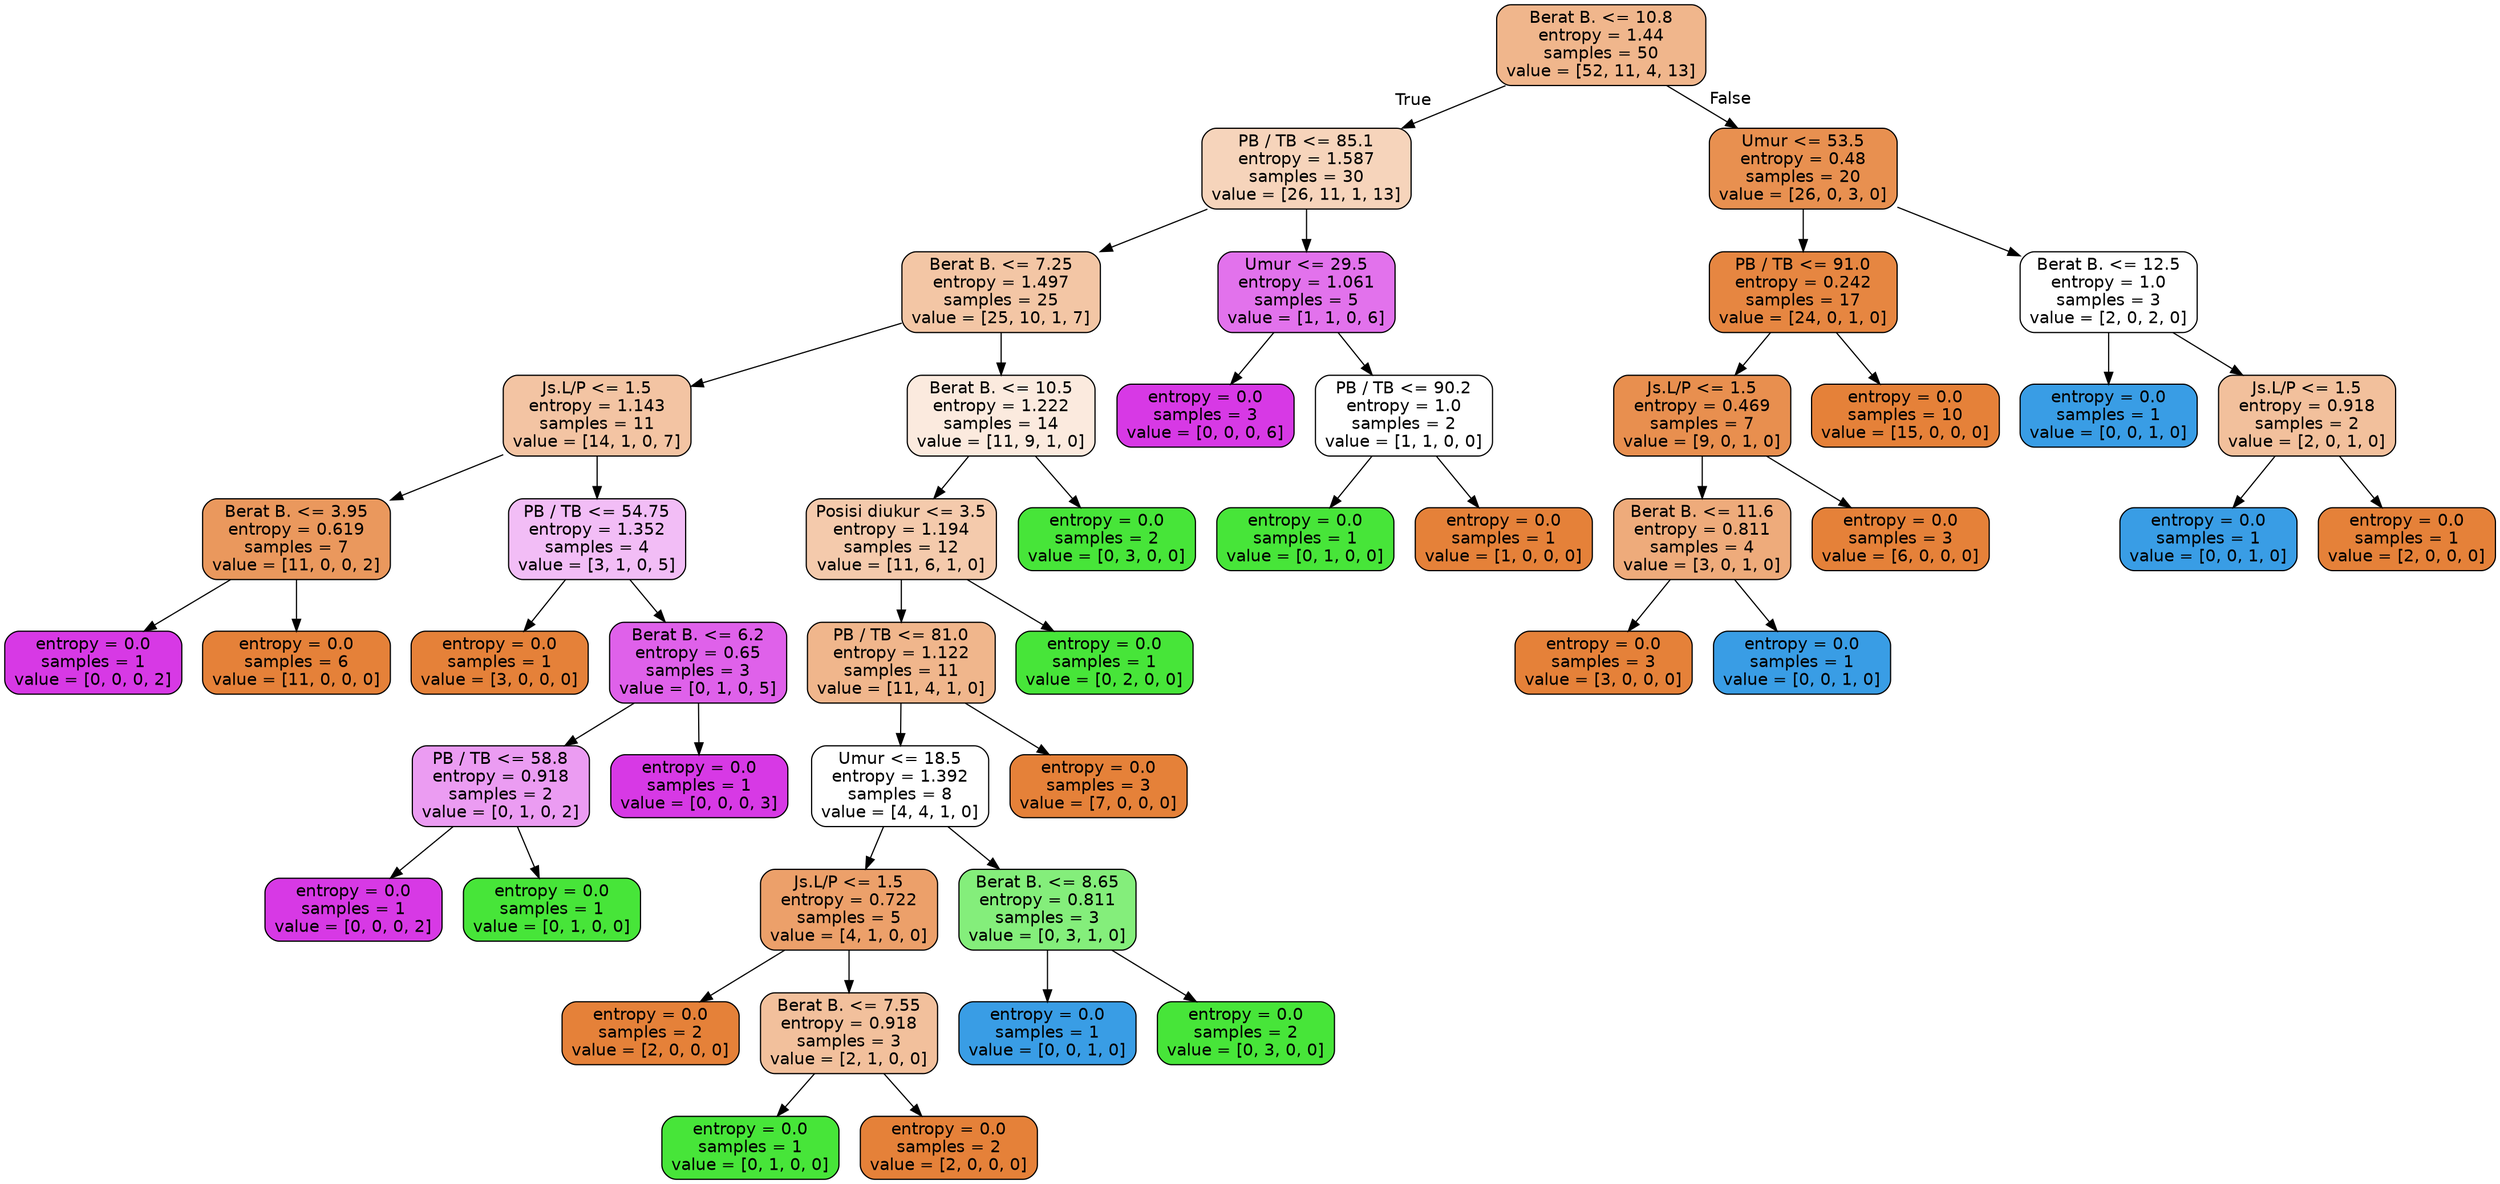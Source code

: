 digraph Tree {
node [shape=box, style="filled, rounded", color="black", fontname=helvetica] ;
edge [fontname=helvetica] ;
0 [label="Berat B. <= 10.8\nentropy = 1.44\nsamples = 50\nvalue = [52, 11, 4, 13]", fillcolor="#f0b68c"] ;
1 [label="PB / TB <= 85.1\nentropy = 1.587\nsamples = 30\nvalue = [26, 11, 1, 13]", fillcolor="#f6d4bb"] ;
0 -> 1 [labeldistance=2.5, labelangle=45, headlabel="True"] ;
2 [label="Berat B. <= 7.25\nentropy = 1.497\nsamples = 25\nvalue = [25, 10, 1, 7]", fillcolor="#f3c6a5"] ;
1 -> 2 ;
3 [label="Js.L/P <= 1.5\nentropy = 1.143\nsamples = 11\nvalue = [14, 1, 0, 7]", fillcolor="#f3c4a3"] ;
2 -> 3 ;
4 [label="Berat B. <= 3.95\nentropy = 0.619\nsamples = 7\nvalue = [11, 0, 0, 2]", fillcolor="#ea985d"] ;
3 -> 4 ;
5 [label="entropy = 0.0\nsamples = 1\nvalue = [0, 0, 0, 2]", fillcolor="#d739e5"] ;
4 -> 5 ;
6 [label="entropy = 0.0\nsamples = 6\nvalue = [11, 0, 0, 0]", fillcolor="#e58139"] ;
4 -> 6 ;
7 [label="PB / TB <= 54.75\nentropy = 1.352\nsamples = 4\nvalue = [3, 1, 0, 5]", fillcolor="#f2bdf6"] ;
3 -> 7 ;
8 [label="entropy = 0.0\nsamples = 1\nvalue = [3, 0, 0, 0]", fillcolor="#e58139"] ;
7 -> 8 ;
9 [label="Berat B. <= 6.2\nentropy = 0.65\nsamples = 3\nvalue = [0, 1, 0, 5]", fillcolor="#df61ea"] ;
7 -> 9 ;
10 [label="PB / TB <= 58.8\nentropy = 0.918\nsamples = 2\nvalue = [0, 1, 0, 2]", fillcolor="#eb9cf2"] ;
9 -> 10 ;
11 [label="entropy = 0.0\nsamples = 1\nvalue = [0, 0, 0, 2]", fillcolor="#d739e5"] ;
10 -> 11 ;
12 [label="entropy = 0.0\nsamples = 1\nvalue = [0, 1, 0, 0]", fillcolor="#47e539"] ;
10 -> 12 ;
13 [label="entropy = 0.0\nsamples = 1\nvalue = [0, 0, 0, 3]", fillcolor="#d739e5"] ;
9 -> 13 ;
14 [label="Berat B. <= 10.5\nentropy = 1.222\nsamples = 14\nvalue = [11, 9, 1, 0]", fillcolor="#fbeade"] ;
2 -> 14 ;
15 [label="Posisi diukur <= 3.5\nentropy = 1.194\nsamples = 12\nvalue = [11, 6, 1, 0]", fillcolor="#f4caac"] ;
14 -> 15 ;
16 [label="PB / TB <= 81.0\nentropy = 1.122\nsamples = 11\nvalue = [11, 4, 1, 0]", fillcolor="#f0b68c"] ;
15 -> 16 ;
17 [label="Umur <= 18.5\nentropy = 1.392\nsamples = 8\nvalue = [4, 4, 1, 0]", fillcolor="#ffffff"] ;
16 -> 17 ;
18 [label="Js.L/P <= 1.5\nentropy = 0.722\nsamples = 5\nvalue = [4, 1, 0, 0]", fillcolor="#eca06a"] ;
17 -> 18 ;
19 [label="entropy = 0.0\nsamples = 2\nvalue = [2, 0, 0, 0]", fillcolor="#e58139"] ;
18 -> 19 ;
20 [label="Berat B. <= 7.55\nentropy = 0.918\nsamples = 3\nvalue = [2, 1, 0, 0]", fillcolor="#f2c09c"] ;
18 -> 20 ;
21 [label="entropy = 0.0\nsamples = 1\nvalue = [0, 1, 0, 0]", fillcolor="#47e539"] ;
20 -> 21 ;
22 [label="entropy = 0.0\nsamples = 2\nvalue = [2, 0, 0, 0]", fillcolor="#e58139"] ;
20 -> 22 ;
23 [label="Berat B. <= 8.65\nentropy = 0.811\nsamples = 3\nvalue = [0, 3, 1, 0]", fillcolor="#84ee7b"] ;
17 -> 23 ;
24 [label="entropy = 0.0\nsamples = 1\nvalue = [0, 0, 1, 0]", fillcolor="#399de5"] ;
23 -> 24 ;
25 [label="entropy = 0.0\nsamples = 2\nvalue = [0, 3, 0, 0]", fillcolor="#47e539"] ;
23 -> 25 ;
26 [label="entropy = 0.0\nsamples = 3\nvalue = [7, 0, 0, 0]", fillcolor="#e58139"] ;
16 -> 26 ;
27 [label="entropy = 0.0\nsamples = 1\nvalue = [0, 2, 0, 0]", fillcolor="#47e539"] ;
15 -> 27 ;
28 [label="entropy = 0.0\nsamples = 2\nvalue = [0, 3, 0, 0]", fillcolor="#47e539"] ;
14 -> 28 ;
29 [label="Umur <= 29.5\nentropy = 1.061\nsamples = 5\nvalue = [1, 1, 0, 6]", fillcolor="#e272ec"] ;
1 -> 29 ;
30 [label="entropy = 0.0\nsamples = 3\nvalue = [0, 0, 0, 6]", fillcolor="#d739e5"] ;
29 -> 30 ;
31 [label="PB / TB <= 90.2\nentropy = 1.0\nsamples = 2\nvalue = [1, 1, 0, 0]", fillcolor="#ffffff"] ;
29 -> 31 ;
32 [label="entropy = 0.0\nsamples = 1\nvalue = [0, 1, 0, 0]", fillcolor="#47e539"] ;
31 -> 32 ;
33 [label="entropy = 0.0\nsamples = 1\nvalue = [1, 0, 0, 0]", fillcolor="#e58139"] ;
31 -> 33 ;
34 [label="Umur <= 53.5\nentropy = 0.48\nsamples = 20\nvalue = [26, 0, 3, 0]", fillcolor="#e89050"] ;
0 -> 34 [labeldistance=2.5, labelangle=-45, headlabel="False"] ;
35 [label="PB / TB <= 91.0\nentropy = 0.242\nsamples = 17\nvalue = [24, 0, 1, 0]", fillcolor="#e68641"] ;
34 -> 35 ;
36 [label="Js.L/P <= 1.5\nentropy = 0.469\nsamples = 7\nvalue = [9, 0, 1, 0]", fillcolor="#e88f4f"] ;
35 -> 36 ;
37 [label="Berat B. <= 11.6\nentropy = 0.811\nsamples = 4\nvalue = [3, 0, 1, 0]", fillcolor="#eeab7b"] ;
36 -> 37 ;
38 [label="entropy = 0.0\nsamples = 3\nvalue = [3, 0, 0, 0]", fillcolor="#e58139"] ;
37 -> 38 ;
39 [label="entropy = 0.0\nsamples = 1\nvalue = [0, 0, 1, 0]", fillcolor="#399de5"] ;
37 -> 39 ;
40 [label="entropy = 0.0\nsamples = 3\nvalue = [6, 0, 0, 0]", fillcolor="#e58139"] ;
36 -> 40 ;
41 [label="entropy = 0.0\nsamples = 10\nvalue = [15, 0, 0, 0]", fillcolor="#e58139"] ;
35 -> 41 ;
42 [label="Berat B. <= 12.5\nentropy = 1.0\nsamples = 3\nvalue = [2, 0, 2, 0]", fillcolor="#ffffff"] ;
34 -> 42 ;
43 [label="entropy = 0.0\nsamples = 1\nvalue = [0, 0, 1, 0]", fillcolor="#399de5"] ;
42 -> 43 ;
44 [label="Js.L/P <= 1.5\nentropy = 0.918\nsamples = 2\nvalue = [2, 0, 1, 0]", fillcolor="#f2c09c"] ;
42 -> 44 ;
45 [label="entropy = 0.0\nsamples = 1\nvalue = [0, 0, 1, 0]", fillcolor="#399de5"] ;
44 -> 45 ;
46 [label="entropy = 0.0\nsamples = 1\nvalue = [2, 0, 0, 0]", fillcolor="#e58139"] ;
44 -> 46 ;
}